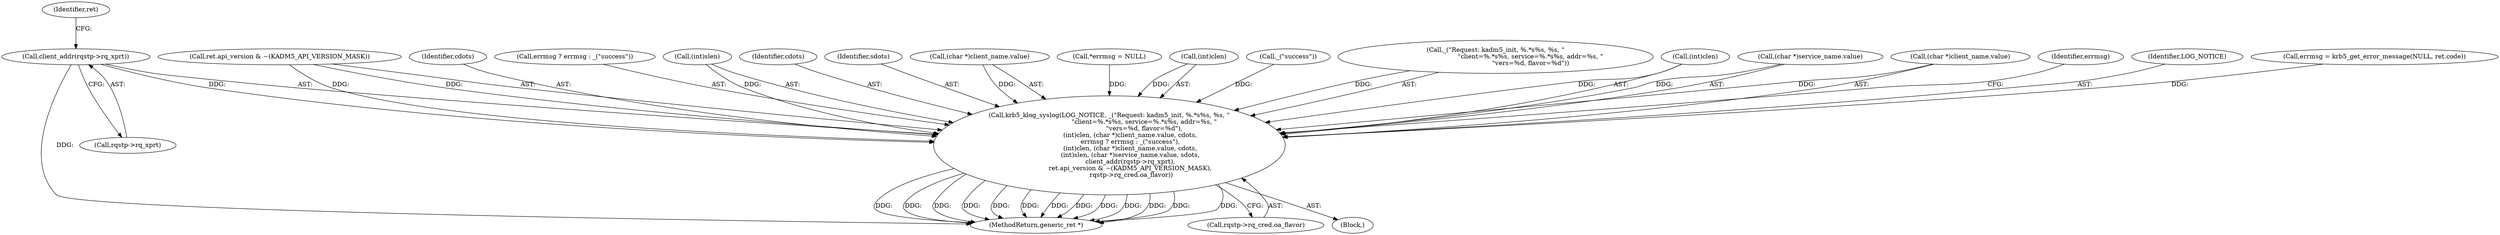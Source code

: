 digraph "0_krb5_83ed75feba32e46f736fcce0d96a0445f29b96c2_14@pointer" {
"1000245" [label="(Call,client_addr(rqstp->rq_xprt))"];
"1000209" [label="(Call,krb5_klog_syslog(LOG_NOTICE, _(\"Request: kadm5_init, %.*s%s, %s, \"\n                                   \"client=%.*s%s, service=%.*s%s, addr=%s, \"\n                                   \"vers=%d, flavor=%d\"),\n                     (int)clen, (char *)client_name.value, cdots,\n                     errmsg ? errmsg : _(\"success\"),\n                     (int)clen, (char *)client_name.value, cdots,\n                     (int)slen, (char *)service_name.value, sdots,\n                     client_addr(rqstp->rq_xprt),\n                     ret.api_version & ~(KADM5_API_VERSION_MASK),\n                      rqstp->rq_cred.oa_flavor))"];
"1000249" [label="(Call,ret.api_version & ~(KADM5_API_VERSION_MASK))"];
"1000209" [label="(Call,krb5_klog_syslog(LOG_NOTICE, _(\"Request: kadm5_init, %.*s%s, %s, \"\n                                   \"client=%.*s%s, service=%.*s%s, addr=%s, \"\n                                   \"vers=%d, flavor=%d\"),\n                     (int)clen, (char *)client_name.value, cdots,\n                     errmsg ? errmsg : _(\"success\"),\n                     (int)clen, (char *)client_name.value, cdots,\n                     (int)slen, (char *)service_name.value, sdots,\n                     client_addr(rqstp->rq_xprt),\n                     ret.api_version & ~(KADM5_API_VERSION_MASK),\n                      rqstp->rq_cred.oa_flavor))"];
"1000235" [label="(Identifier,cdots)"];
"1000222" [label="(Call,errmsg ? errmsg : _(\"success\"))"];
"1000236" [label="(Call,(int)slen)"];
"1000221" [label="(Identifier,cdots)"];
"1000244" [label="(Identifier,sdots)"];
"1000245" [label="(Call,client_addr(rqstp->rq_xprt))"];
"1000230" [label="(Call,(char *)client_name.value)"];
"1000281" [label="(MethodReturn,generic_ret *)"];
"1000117" [label="(Call,*errmsg = NULL)"];
"1000255" [label="(Call,rqstp->rq_cred.oa_flavor)"];
"1000227" [label="(Call,(int)clen)"];
"1000225" [label="(Call,_(\"success\"))"];
"1000211" [label="(Call,_(\"Request: kadm5_init, %.*s%s, %s, \"\n                                   \"client=%.*s%s, service=%.*s%s, addr=%s, \"\n                                   \"vers=%d, flavor=%d\"))"];
"1000213" [label="(Call,(int)clen)"];
"1000251" [label="(Identifier,ret)"];
"1000246" [label="(Call,rqstp->rq_xprt)"];
"1000239" [label="(Call,(char *)service_name.value)"];
"1000216" [label="(Call,(char *)client_name.value)"];
"1000104" [label="(Block,)"];
"1000262" [label="(Identifier,errmsg)"];
"1000210" [label="(Identifier,LOG_NOTICE)"];
"1000182" [label="(Call,errmsg = krb5_get_error_message(NULL, ret.code))"];
"1000245" -> "1000209"  [label="AST: "];
"1000245" -> "1000246"  [label="CFG: "];
"1000246" -> "1000245"  [label="AST: "];
"1000251" -> "1000245"  [label="CFG: "];
"1000245" -> "1000281"  [label="DDG: "];
"1000245" -> "1000209"  [label="DDG: "];
"1000209" -> "1000104"  [label="AST: "];
"1000209" -> "1000255"  [label="CFG: "];
"1000210" -> "1000209"  [label="AST: "];
"1000211" -> "1000209"  [label="AST: "];
"1000213" -> "1000209"  [label="AST: "];
"1000216" -> "1000209"  [label="AST: "];
"1000221" -> "1000209"  [label="AST: "];
"1000222" -> "1000209"  [label="AST: "];
"1000227" -> "1000209"  [label="AST: "];
"1000230" -> "1000209"  [label="AST: "];
"1000235" -> "1000209"  [label="AST: "];
"1000236" -> "1000209"  [label="AST: "];
"1000239" -> "1000209"  [label="AST: "];
"1000244" -> "1000209"  [label="AST: "];
"1000249" -> "1000209"  [label="AST: "];
"1000255" -> "1000209"  [label="AST: "];
"1000262" -> "1000209"  [label="CFG: "];
"1000209" -> "1000281"  [label="DDG: "];
"1000209" -> "1000281"  [label="DDG: "];
"1000209" -> "1000281"  [label="DDG: "];
"1000209" -> "1000281"  [label="DDG: "];
"1000209" -> "1000281"  [label="DDG: "];
"1000209" -> "1000281"  [label="DDG: "];
"1000209" -> "1000281"  [label="DDG: "];
"1000209" -> "1000281"  [label="DDG: "];
"1000209" -> "1000281"  [label="DDG: "];
"1000209" -> "1000281"  [label="DDG: "];
"1000209" -> "1000281"  [label="DDG: "];
"1000209" -> "1000281"  [label="DDG: "];
"1000209" -> "1000281"  [label="DDG: "];
"1000211" -> "1000209"  [label="DDG: "];
"1000213" -> "1000209"  [label="DDG: "];
"1000216" -> "1000209"  [label="DDG: "];
"1000117" -> "1000209"  [label="DDG: "];
"1000182" -> "1000209"  [label="DDG: "];
"1000225" -> "1000209"  [label="DDG: "];
"1000227" -> "1000209"  [label="DDG: "];
"1000230" -> "1000209"  [label="DDG: "];
"1000236" -> "1000209"  [label="DDG: "];
"1000239" -> "1000209"  [label="DDG: "];
"1000249" -> "1000209"  [label="DDG: "];
"1000249" -> "1000209"  [label="DDG: "];
}
